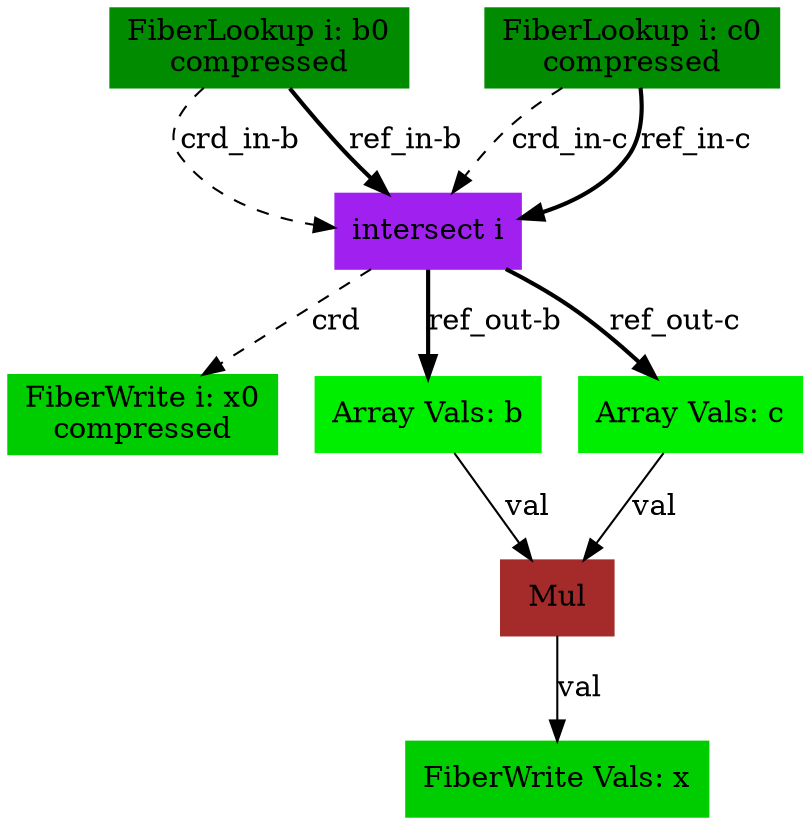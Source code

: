 digraph SAM {
    comment="x=s0,b=s0,c=s0"
    6 [comment="type=fiberlookup,index=i,tensor=b,mode=0,format=compressed,src=true,root=true" label="FiberLookup i: b0\ncompressed" color=green4 shape=box style=filled type="fiberlookup" index="i" tensor="b" mode="0" format="compressed" src="true" root="true"]
    5 [comment="type=intersect,index=i" label="intersect i" color=purple shape=box style=filled type="intersect" index="i"]
    1 [comment="type=fiberwrite,index=i,tensor=x,mode=0,format=compressed,segsize=2,crdsize=b0_dim,sink=true" label="FiberWrite i: x0\ncompressed" color=green3 shape=box style=filled type="fiberwrite" index="i" tensor="x" mode="0" format="compressed" segsize="2" crdsize="b0_dim" sink="true"]
    3 [comment="type=arrayvals,tensor=b" label="Array Vals: b" color=green2 shape=box style=filled type="arrayvals" tensor="b"]
    2 [comment="type=mul" label="Mul" color=brown shape=box style=filled type="mul"]
    0 [comment="type=fiberwrite,mode=vals,tensor=x,size=1*b0_dim,sink=true" label="FiberWrite Vals: x" color=green3 shape=box style=filled type="fiberwrite" tensor="x" mode="vals" size="1*b0_dim" sink="true"]
    4 [comment="type=arrayvals,tensor=c" label="Array Vals: c" color=green2 shape=box style=filled type="arrayvals" tensor="c"]
    7 [comment="type=fiberlookup,index=i,tensor=c,mode=0,format=compressed,src=true,root=true" label="FiberLookup i: c0\ncompressed" color=green4 shape=box style=filled type="fiberlookup" index="i" tensor="c" mode="0" format="compressed" src="true" root="true"]
    6 -> 5 [label="crd_in-b" style=dashed type="crd" comment="in-b"]
    5 -> 1 [label="crd" style=dashed type="crd"]
    5 -> 3 [label="ref_out-b" style=bold type="ref" comment="out-b"]
    3 -> 2 [label="val" type="val"]
    2 -> 0 [label="val" type="val"]
    5 -> 4 [label="ref_out-c" style=bold type="ref" comment="out-c"]
    4 -> 2 [label="val" type="val"]
    6 -> 5 [label="ref_in-b" style=bold type="ref" comment="in-b"]
    7 -> 5 [label="crd_in-c" style=dashed type="crd" comment="in-c"]
    7 -> 5 [label="ref_in-c" style=bold type="ref" comment="in-c"]
}
